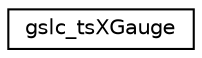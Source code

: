 digraph "Graphical Class Hierarchy"
{
  edge [fontname="Helvetica",fontsize="10",labelfontname="Helvetica",labelfontsize="10"];
  node [fontname="Helvetica",fontsize="10",shape=record];
  rankdir="LR";
  Node1 [label="gslc_tsXGauge",height=0.2,width=0.4,color="black", fillcolor="white", style="filled",URL="$structgslc__tsXGauge.html",tooltip="Extended data for Gauge element. "];
}
